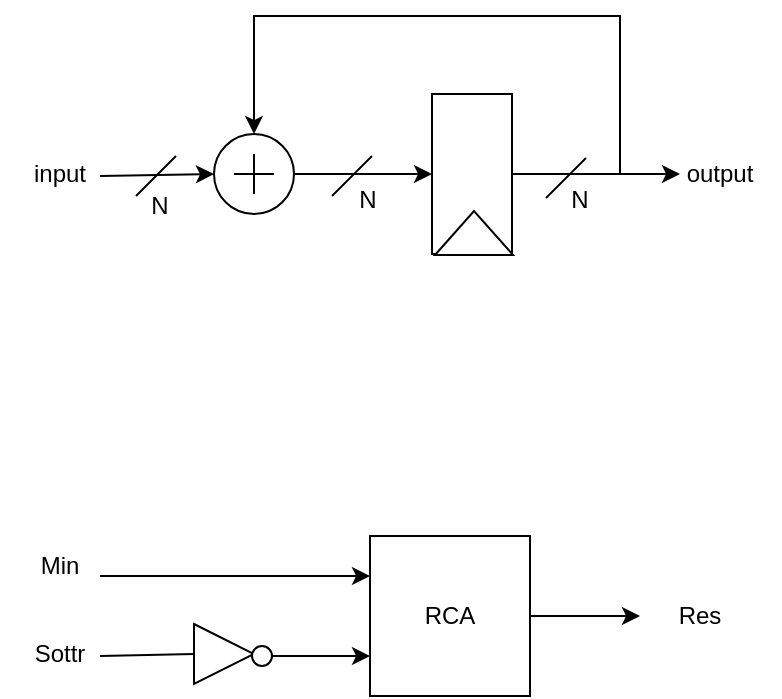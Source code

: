 <mxfile version="20.6.0" type="device"><diagram id="rLZ8eCuSkN7vDounyCED" name="Pagina-1"><mxGraphModel dx="1278" dy="547" grid="0" gridSize="10" guides="1" tooltips="1" connect="1" arrows="1" fold="1" page="1" pageScale="1" pageWidth="1169" pageHeight="827" math="0" shadow="0"><root><mxCell id="0"/><mxCell id="1" parent="0"/><mxCell id="NVppzbb-nqZWcG-mhr3J-12" style="edgeStyle=orthogonalEdgeStyle;rounded=0;orthogonalLoop=1;jettySize=auto;html=1;exitX=1;exitY=0.5;exitDx=0;exitDy=0;entryX=0.5;entryY=0;entryDx=0;entryDy=0;" edge="1" parent="1" source="NVppzbb-nqZWcG-mhr3J-1" target="NVppzbb-nqZWcG-mhr3J-8"><mxGeometry relative="1" as="geometry"><Array as="points"><mxPoint x="670" y="279"/><mxPoint x="670" y="200"/><mxPoint x="487" y="200"/></Array></mxGeometry></mxCell><mxCell id="NVppzbb-nqZWcG-mhr3J-13" style="edgeStyle=orthogonalEdgeStyle;rounded=0;orthogonalLoop=1;jettySize=auto;html=1;exitX=1;exitY=0.5;exitDx=0;exitDy=0;" edge="1" parent="1" source="NVppzbb-nqZWcG-mhr3J-1"><mxGeometry relative="1" as="geometry"><mxPoint x="700" y="279" as="targetPoint"/></mxGeometry></mxCell><mxCell id="NVppzbb-nqZWcG-mhr3J-1" value="" style="rounded=0;whiteSpace=wrap;html=1;" vertex="1" parent="1"><mxGeometry x="576" y="239" width="40" height="80" as="geometry"/></mxCell><mxCell id="NVppzbb-nqZWcG-mhr3J-2" value="" style="triangle;whiteSpace=wrap;html=1;rotation=-90;" vertex="1" parent="1"><mxGeometry x="586" y="289" width="22" height="39" as="geometry"/></mxCell><mxCell id="NVppzbb-nqZWcG-mhr3J-9" value="" style="group" vertex="1" connectable="0" parent="1"><mxGeometry x="477" y="269" width="30" height="30" as="geometry"/></mxCell><mxCell id="NVppzbb-nqZWcG-mhr3J-8" value="" style="ellipse;whiteSpace=wrap;html=1;aspect=fixed;" vertex="1" parent="NVppzbb-nqZWcG-mhr3J-9"><mxGeometry x="-10" y="-10" width="40" height="40" as="geometry"/></mxCell><mxCell id="NVppzbb-nqZWcG-mhr3J-5" value="" style="endArrow=none;html=1;rounded=0;" edge="1" parent="NVppzbb-nqZWcG-mhr3J-9"><mxGeometry width="50" height="50" relative="1" as="geometry"><mxPoint x="10" y="20" as="sourcePoint"/><mxPoint x="10" as="targetPoint"/></mxGeometry></mxCell><mxCell id="NVppzbb-nqZWcG-mhr3J-7" value="" style="endArrow=none;html=1;rounded=0;" edge="1" parent="NVppzbb-nqZWcG-mhr3J-9"><mxGeometry width="50" height="50" relative="1" as="geometry"><mxPoint y="10" as="sourcePoint"/><mxPoint x="20" y="10" as="targetPoint"/></mxGeometry></mxCell><mxCell id="NVppzbb-nqZWcG-mhr3J-11" style="edgeStyle=orthogonalEdgeStyle;rounded=0;orthogonalLoop=1;jettySize=auto;html=1;exitX=1;exitY=0.5;exitDx=0;exitDy=0;entryX=0;entryY=0.5;entryDx=0;entryDy=0;" edge="1" parent="1" source="NVppzbb-nqZWcG-mhr3J-8" target="NVppzbb-nqZWcG-mhr3J-1"><mxGeometry relative="1" as="geometry"/></mxCell><mxCell id="NVppzbb-nqZWcG-mhr3J-14" value="" style="endArrow=classic;html=1;rounded=0;entryX=0;entryY=0.5;entryDx=0;entryDy=0;" edge="1" parent="1" target="NVppzbb-nqZWcG-mhr3J-8"><mxGeometry width="50" height="50" relative="1" as="geometry"><mxPoint x="410" y="280" as="sourcePoint"/><mxPoint x="610" y="260" as="targetPoint"/></mxGeometry></mxCell><mxCell id="NVppzbb-nqZWcG-mhr3J-16" value="" style="endArrow=none;html=1;rounded=0;" edge="1" parent="1"><mxGeometry width="50" height="50" relative="1" as="geometry"><mxPoint x="526" y="290" as="sourcePoint"/><mxPoint x="546" y="270" as="targetPoint"/></mxGeometry></mxCell><mxCell id="NVppzbb-nqZWcG-mhr3J-17" value="" style="endArrow=none;html=1;rounded=0;" edge="1" parent="1"><mxGeometry width="50" height="50" relative="1" as="geometry"><mxPoint x="633" y="291" as="sourcePoint"/><mxPoint x="653" y="271" as="targetPoint"/></mxGeometry></mxCell><mxCell id="NVppzbb-nqZWcG-mhr3J-18" value="" style="endArrow=none;html=1;rounded=0;" edge="1" parent="1"><mxGeometry width="50" height="50" relative="1" as="geometry"><mxPoint x="428" y="290" as="sourcePoint"/><mxPoint x="448" y="270" as="targetPoint"/></mxGeometry></mxCell><mxCell id="NVppzbb-nqZWcG-mhr3J-19" value="input" style="text;html=1;strokeColor=none;fillColor=none;align=center;verticalAlign=middle;whiteSpace=wrap;rounded=0;" vertex="1" parent="1"><mxGeometry x="360" y="264" width="60" height="30" as="geometry"/></mxCell><mxCell id="NVppzbb-nqZWcG-mhr3J-20" value="output" style="text;html=1;strokeColor=none;fillColor=none;align=center;verticalAlign=middle;whiteSpace=wrap;rounded=0;" vertex="1" parent="1"><mxGeometry x="690" y="264" width="60" height="30" as="geometry"/></mxCell><mxCell id="NVppzbb-nqZWcG-mhr3J-21" value="N" style="text;html=1;strokeColor=none;fillColor=none;align=center;verticalAlign=middle;whiteSpace=wrap;rounded=0;" vertex="1" parent="1"><mxGeometry x="410" y="280" width="60" height="30" as="geometry"/></mxCell><mxCell id="NVppzbb-nqZWcG-mhr3J-22" value="N" style="text;html=1;strokeColor=none;fillColor=none;align=center;verticalAlign=middle;whiteSpace=wrap;rounded=0;" vertex="1" parent="1"><mxGeometry x="514" y="277" width="60" height="30" as="geometry"/></mxCell><mxCell id="NVppzbb-nqZWcG-mhr3J-23" value="N" style="text;html=1;strokeColor=none;fillColor=none;align=center;verticalAlign=middle;whiteSpace=wrap;rounded=0;" vertex="1" parent="1"><mxGeometry x="620" y="277" width="60" height="30" as="geometry"/></mxCell><mxCell id="NVppzbb-nqZWcG-mhr3J-29" style="edgeStyle=orthogonalEdgeStyle;rounded=0;orthogonalLoop=1;jettySize=auto;html=1;exitX=1;exitY=0.5;exitDx=0;exitDy=0;" edge="1" parent="1" source="NVppzbb-nqZWcG-mhr3J-24"><mxGeometry relative="1" as="geometry"><mxPoint x="680" y="500" as="targetPoint"/></mxGeometry></mxCell><mxCell id="NVppzbb-nqZWcG-mhr3J-24" value="RCA" style="whiteSpace=wrap;html=1;aspect=fixed;" vertex="1" parent="1"><mxGeometry x="545" y="460" width="80" height="80" as="geometry"/></mxCell><mxCell id="NVppzbb-nqZWcG-mhr3J-27" value="" style="group" vertex="1" connectable="0" parent="1"><mxGeometry x="457" y="504" width="39" height="30" as="geometry"/></mxCell><mxCell id="NVppzbb-nqZWcG-mhr3J-25" value="" style="triangle;whiteSpace=wrap;html=1;rotation=0;" vertex="1" parent="NVppzbb-nqZWcG-mhr3J-27"><mxGeometry width="30" height="30" as="geometry"/></mxCell><mxCell id="NVppzbb-nqZWcG-mhr3J-26" value="" style="ellipse;whiteSpace=wrap;html=1;aspect=fixed;" vertex="1" parent="NVppzbb-nqZWcG-mhr3J-27"><mxGeometry x="29" y="11" width="10" height="10" as="geometry"/></mxCell><mxCell id="NVppzbb-nqZWcG-mhr3J-28" style="edgeStyle=orthogonalEdgeStyle;rounded=0;orthogonalLoop=1;jettySize=auto;html=1;entryX=0;entryY=0.75;entryDx=0;entryDy=0;" edge="1" parent="1" source="NVppzbb-nqZWcG-mhr3J-26" target="NVppzbb-nqZWcG-mhr3J-24"><mxGeometry relative="1" as="geometry"/></mxCell><mxCell id="NVppzbb-nqZWcG-mhr3J-30" value="" style="endArrow=classic;html=1;rounded=0;entryX=0;entryY=0.25;entryDx=0;entryDy=0;" edge="1" parent="1" target="NVppzbb-nqZWcG-mhr3J-24"><mxGeometry width="50" height="50" relative="1" as="geometry"><mxPoint x="410" y="480" as="sourcePoint"/><mxPoint x="610" y="400" as="targetPoint"/></mxGeometry></mxCell><mxCell id="NVppzbb-nqZWcG-mhr3J-33" value="" style="endArrow=none;html=1;rounded=0;entryX=0;entryY=0.5;entryDx=0;entryDy=0;" edge="1" parent="1" target="NVppzbb-nqZWcG-mhr3J-25"><mxGeometry width="50" height="50" relative="1" as="geometry"><mxPoint x="410" y="520" as="sourcePoint"/><mxPoint x="440" y="500" as="targetPoint"/></mxGeometry></mxCell><mxCell id="NVppzbb-nqZWcG-mhr3J-34" value="Min" style="text;html=1;strokeColor=none;fillColor=none;align=center;verticalAlign=middle;whiteSpace=wrap;rounded=0;" vertex="1" parent="1"><mxGeometry x="360" y="460" width="60" height="30" as="geometry"/></mxCell><mxCell id="NVppzbb-nqZWcG-mhr3J-35" value="Sottr" style="text;html=1;strokeColor=none;fillColor=none;align=center;verticalAlign=middle;whiteSpace=wrap;rounded=0;" vertex="1" parent="1"><mxGeometry x="360" y="504" width="60" height="30" as="geometry"/></mxCell><mxCell id="NVppzbb-nqZWcG-mhr3J-36" value="Res" style="text;html=1;strokeColor=none;fillColor=none;align=center;verticalAlign=middle;whiteSpace=wrap;rounded=0;" vertex="1" parent="1"><mxGeometry x="680" y="485" width="60" height="30" as="geometry"/></mxCell></root></mxGraphModel></diagram></mxfile>